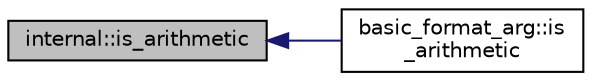 digraph "internal::is_arithmetic"
{
  edge [fontname="Helvetica",fontsize="10",labelfontname="Helvetica",labelfontsize="10"];
  node [fontname="Helvetica",fontsize="10",shape=record];
  rankdir="LR";
  Node1 [label="internal::is_arithmetic",height=0.2,width=0.4,color="black", fillcolor="grey75", style="filled" fontcolor="black"];
  Node1 -> Node2 [dir="back",color="midnightblue",fontsize="10",style="solid",fontname="Helvetica"];
  Node2 [label="basic_format_arg::is\l_arithmetic",height=0.2,width=0.4,color="black", fillcolor="white", style="filled",URL="$classbasic__format__arg.html#a2a800642e01890cfa4bc62f06c30aa66"];
}
